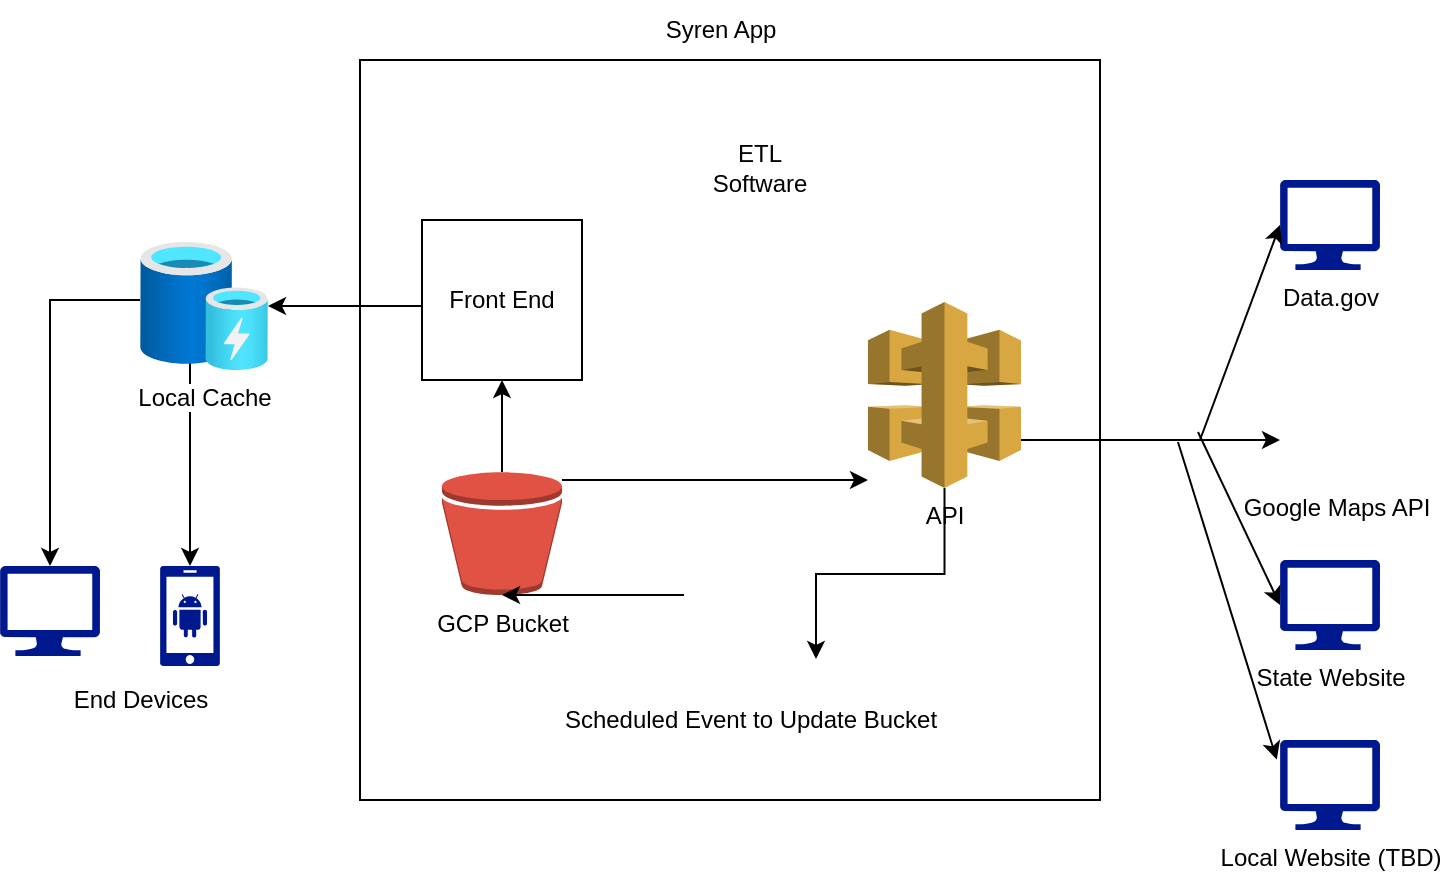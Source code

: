 <mxfile version="20.8.11" type="gitlab">
  <diagram name="Page-1" id="yql4his-IEXZLZe2QAeB">
    <mxGraphModel dx="1050" dy="525" grid="0" gridSize="10" guides="1" tooltips="1" connect="1" arrows="1" fold="1" page="1" pageScale="1" pageWidth="850" pageHeight="1100" math="0" shadow="0">
      <root>
        <mxCell id="0" />
        <mxCell id="1" parent="0" />
        <mxCell id="CD5QSCyqBDxkMnP9F72S-1" value="" style="whiteSpace=wrap;html=1;aspect=fixed;" parent="1" vertex="1">
          <mxGeometry x="230" y="120" width="370" height="370" as="geometry" />
        </mxCell>
        <mxCell id="CD5QSCyqBDxkMnP9F72S-3" value="Syren App" style="text;html=1;align=center;verticalAlign=middle;resizable=0;points=[];autosize=1;strokeColor=none;fillColor=none;" parent="1" vertex="1">
          <mxGeometry x="370" y="90" width="80" height="30" as="geometry" />
        </mxCell>
        <mxCell id="CD5QSCyqBDxkMnP9F72S-5" style="edgeStyle=elbowEdgeStyle;rounded=0;orthogonalLoop=1;jettySize=auto;html=1;elbow=vertical;entryX=0.5;entryY=0;entryDx=0;entryDy=0;entryPerimeter=0;" parent="1" source="CD5QSCyqBDxkMnP9F72S-33" target="CD5QSCyqBDxkMnP9F72S-11" edge="1">
          <mxGeometry relative="1" as="geometry">
            <mxPoint x="90" y="240" as="targetPoint" />
            <Array as="points">
              <mxPoint x="170" y="240" />
            </Array>
          </mxGeometry>
        </mxCell>
        <mxCell id="CD5QSCyqBDxkMnP9F72S-35" style="edgeStyle=elbowEdgeStyle;rounded=0;orthogonalLoop=1;jettySize=auto;elbow=vertical;html=1;" parent="1" source="CD5QSCyqBDxkMnP9F72S-4" target="CD5QSCyqBDxkMnP9F72S-33" edge="1">
          <mxGeometry relative="1" as="geometry" />
        </mxCell>
        <mxCell id="CD5QSCyqBDxkMnP9F72S-4" value="Front End" style="whiteSpace=wrap;html=1;aspect=fixed;" parent="1" vertex="1">
          <mxGeometry x="261" y="200" width="80" height="80" as="geometry" />
        </mxCell>
        <mxCell id="CD5QSCyqBDxkMnP9F72S-9" value="" style="sketch=0;aspect=fixed;pointerEvents=1;shadow=0;dashed=0;html=1;strokeColor=none;labelPosition=center;verticalLabelPosition=bottom;verticalAlign=top;align=center;fillColor=#00188D;shape=mxgraph.mscae.enterprise.android_phone" parent="1" vertex="1">
          <mxGeometry x="130" y="373" width="30" height="50" as="geometry" />
        </mxCell>
        <mxCell id="CD5QSCyqBDxkMnP9F72S-11" value="" style="sketch=0;aspect=fixed;pointerEvents=1;shadow=0;dashed=0;html=1;strokeColor=none;labelPosition=center;verticalLabelPosition=bottom;verticalAlign=top;align=center;fillColor=#00188D;shape=mxgraph.azure.computer" parent="1" vertex="1">
          <mxGeometry x="50" y="373" width="50" height="45" as="geometry" />
        </mxCell>
        <mxCell id="CD5QSCyqBDxkMnP9F72S-12" value="" style="endArrow=classic;html=1;rounded=0;elbow=vertical;entryX=0.5;entryY=0;entryDx=0;entryDy=0;entryPerimeter=0;" parent="1" target="CD5QSCyqBDxkMnP9F72S-9" edge="1">
          <mxGeometry width="50" height="50" relative="1" as="geometry">
            <mxPoint x="145" y="240" as="sourcePoint" />
            <mxPoint x="450" y="240" as="targetPoint" />
          </mxGeometry>
        </mxCell>
        <mxCell id="CD5QSCyqBDxkMnP9F72S-23" style="edgeStyle=elbowEdgeStyle;rounded=0;orthogonalLoop=1;jettySize=auto;elbow=vertical;html=1;" parent="1" source="CD5QSCyqBDxkMnP9F72S-18" target="CD5QSCyqBDxkMnP9F72S-22" edge="1">
          <mxGeometry relative="1" as="geometry" />
        </mxCell>
        <mxCell id="CD5QSCyqBDxkMnP9F72S-31" style="edgeStyle=elbowEdgeStyle;rounded=0;orthogonalLoop=1;jettySize=auto;elbow=vertical;html=1;" parent="1" source="CD5QSCyqBDxkMnP9F72S-18" target="CD5QSCyqBDxkMnP9F72S-4" edge="1">
          <mxGeometry relative="1" as="geometry" />
        </mxCell>
        <mxCell id="CD5QSCyqBDxkMnP9F72S-18" value="GCP Bucket" style="outlineConnect=0;dashed=0;verticalLabelPosition=bottom;verticalAlign=top;align=center;html=1;shape=mxgraph.aws3.bucket;fillColor=#E05243;gradientColor=none;" parent="1" vertex="1">
          <mxGeometry x="271" y="326" width="60" height="61.5" as="geometry" />
        </mxCell>
        <mxCell id="CD5QSCyqBDxkMnP9F72S-24" style="edgeStyle=elbowEdgeStyle;rounded=0;orthogonalLoop=1;jettySize=auto;elbow=vertical;html=1;" parent="1" source="CD5QSCyqBDxkMnP9F72S-22" edge="1">
          <mxGeometry relative="1" as="geometry">
            <mxPoint x="690" y="310" as="targetPoint" />
          </mxGeometry>
        </mxCell>
        <mxCell id="CD5QSCyqBDxkMnP9F72S-42" style="edgeStyle=elbowEdgeStyle;rounded=0;orthogonalLoop=1;jettySize=auto;elbow=vertical;html=1;entryX=1;entryY=0.75;entryDx=0;entryDy=0;" parent="1" source="CD5QSCyqBDxkMnP9F72S-22" target="CD5QSCyqBDxkMnP9F72S-37" edge="1">
          <mxGeometry relative="1" as="geometry" />
        </mxCell>
        <mxCell id="CD5QSCyqBDxkMnP9F72S-22" value="API" style="outlineConnect=0;dashed=0;verticalLabelPosition=bottom;verticalAlign=top;align=center;html=1;shape=mxgraph.aws3.api_gateway;fillColor=#D9A741;gradientColor=none;" parent="1" vertex="1">
          <mxGeometry x="484" y="241" width="76.5" height="93" as="geometry" />
        </mxCell>
        <mxCell id="CD5QSCyqBDxkMnP9F72S-26" value="Google Maps API" style="shape=image;html=1;verticalAlign=top;verticalLabelPosition=bottom;labelBackgroundColor=#ffffff;imageAspect=0;aspect=fixed;image=https://cdn2.iconfinder.com/data/icons/google-ios-7-app-icons/120/google_maps.png" parent="1" vertex="1">
          <mxGeometry x="690" y="275" width="55" height="55" as="geometry" />
        </mxCell>
        <mxCell id="CD5QSCyqBDxkMnP9F72S-27" value="State Website" style="sketch=0;aspect=fixed;pointerEvents=1;shadow=0;dashed=0;html=1;strokeColor=none;labelPosition=center;verticalLabelPosition=bottom;verticalAlign=top;align=center;fillColor=#00188D;shape=mxgraph.azure.computer" parent="1" vertex="1">
          <mxGeometry x="690" y="370" width="50" height="45" as="geometry" />
        </mxCell>
        <mxCell id="CD5QSCyqBDxkMnP9F72S-28" value="Data.gov" style="sketch=0;aspect=fixed;pointerEvents=1;shadow=0;dashed=0;html=1;strokeColor=none;labelPosition=center;verticalLabelPosition=bottom;verticalAlign=top;align=center;fillColor=#00188D;shape=mxgraph.azure.computer" parent="1" vertex="1">
          <mxGeometry x="690" y="180" width="50" height="45" as="geometry" />
        </mxCell>
        <mxCell id="CD5QSCyqBDxkMnP9F72S-29" value="Local Website (TBD)" style="sketch=0;aspect=fixed;pointerEvents=1;shadow=0;dashed=0;html=1;strokeColor=none;labelPosition=center;verticalLabelPosition=bottom;verticalAlign=top;align=center;fillColor=#00188D;shape=mxgraph.azure.computer" parent="1" vertex="1">
          <mxGeometry x="690" y="460" width="50" height="45" as="geometry" />
        </mxCell>
        <mxCell id="CD5QSCyqBDxkMnP9F72S-30" value="" style="endArrow=classic;html=1;rounded=0;elbow=vertical;entryX=0;entryY=0.5;entryDx=0;entryDy=0;entryPerimeter=0;" parent="1" target="CD5QSCyqBDxkMnP9F72S-28" edge="1">
          <mxGeometry width="50" height="50" relative="1" as="geometry">
            <mxPoint x="650" y="310" as="sourcePoint" />
            <mxPoint x="650" y="190" as="targetPoint" />
          </mxGeometry>
        </mxCell>
        <mxCell id="CD5QSCyqBDxkMnP9F72S-33" value="Local Cache" style="aspect=fixed;html=1;points=[];align=center;image;fontSize=12;image=img/lib/azure2/general/Cache.svg;" parent="1" vertex="1">
          <mxGeometry x="120" y="211" width="64" height="64" as="geometry" />
        </mxCell>
        <mxCell id="CD5QSCyqBDxkMnP9F72S-36" value="End Devices" style="text;html=1;align=center;verticalAlign=middle;resizable=0;points=[];autosize=1;strokeColor=none;fillColor=none;" parent="1" vertex="1">
          <mxGeometry x="75" y="425" width="90" height="30" as="geometry" />
        </mxCell>
        <mxCell id="CD5QSCyqBDxkMnP9F72S-37" value="Scheduled Event to Update Bucket" style="shape=image;html=1;verticalAlign=top;verticalLabelPosition=bottom;labelBackgroundColor=#ffffff;imageAspect=0;aspect=fixed;image=https://cdn4.iconfinder.com/data/icons/evil-icons-user-interface/64/clock-128.png" parent="1" vertex="1">
          <mxGeometry x="392" y="370" width="66" height="66" as="geometry" />
        </mxCell>
        <mxCell id="CD5QSCyqBDxkMnP9F72S-39" style="edgeStyle=elbowEdgeStyle;rounded=0;orthogonalLoop=1;jettySize=auto;elbow=vertical;html=1;entryX=0.5;entryY=1;entryDx=0;entryDy=0;entryPerimeter=0;" parent="1" source="CD5QSCyqBDxkMnP9F72S-37" target="CD5QSCyqBDxkMnP9F72S-18" edge="1">
          <mxGeometry relative="1" as="geometry" />
        </mxCell>
        <mxCell id="CD5QSCyqBDxkMnP9F72S-41" value="ETL Software" style="text;html=1;strokeColor=none;fillColor=none;align=center;verticalAlign=middle;whiteSpace=wrap;rounded=0;" parent="1" vertex="1">
          <mxGeometry x="400" y="159" width="60" height="30" as="geometry" />
        </mxCell>
        <mxCell id="CD5QSCyqBDxkMnP9F72S-44" value="" style="endArrow=classic;html=1;rounded=0;elbow=vertical;entryX=0;entryY=0.5;entryDx=0;entryDy=0;entryPerimeter=0;" parent="1" target="CD5QSCyqBDxkMnP9F72S-27" edge="1">
          <mxGeometry width="50" height="50" relative="1" as="geometry">
            <mxPoint x="649" y="306" as="sourcePoint" />
            <mxPoint x="441" y="358" as="targetPoint" />
          </mxGeometry>
        </mxCell>
        <mxCell id="CD5QSCyqBDxkMnP9F72S-45" value="" style="endArrow=classic;html=1;rounded=0;elbow=vertical;entryX=-0.032;entryY=0.218;entryDx=0;entryDy=0;entryPerimeter=0;" parent="1" target="CD5QSCyqBDxkMnP9F72S-29" edge="1">
          <mxGeometry width="50" height="50" relative="1" as="geometry">
            <mxPoint x="639" y="311" as="sourcePoint" />
            <mxPoint x="594" y="619" as="targetPoint" />
          </mxGeometry>
        </mxCell>
      </root>
    </mxGraphModel>
  </diagram>
</mxfile>
